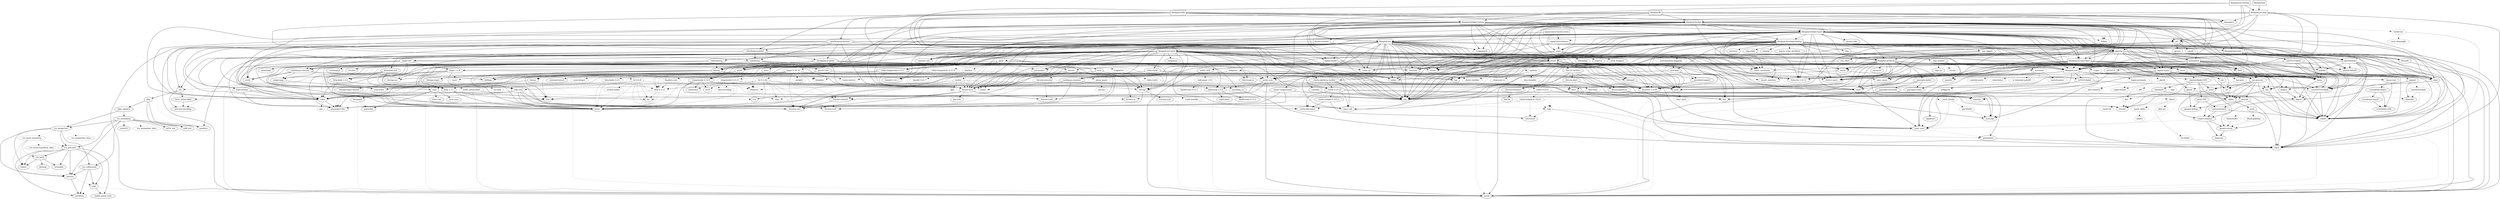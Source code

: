 digraph {
    0 [ label = "attest" shape = box]
    1 [ label = "signal-crypto" shape = box]
    2 [ label = "device-transfer" shape = box]
    3 [ label = "libsignal-keytrans" shape = box]
    4 [ label = "signal-media" shape = box]
    5 [ label = "libsignal-message-backup" shape = box]
    6 [ label = "libsignal-account-keys" shape = box]
    7 [ label = "libsignal-core" shape = box]
    8 [ label = "libsignal-protocol" shape = box]
    9 [ label = "usernames" shape = box]
    10 [ label = "poksho" shape = box]
    11 [ label = "zkgroup" shape = box]
    12 [ label = "zkcredential" shape = box]
    13 [ label = "libsignal-net" shape = box]
    14 [ label = "libsignal-net-infra" shape = box]
    15 [ label = "libsignal-ffi" shape = box]
    16 [ label = "libsignal-bridge" shape = box]
    17 [ label = "libsignal-bridge-types" shape = box]
    18 [ label = "signal-neon-futures" shape = box]
    19 [ label = "signal-neon-futures-tests" shape = box]
    20 [ label = "libsignal-bridge-testing" shape = box]
    21 [ label = "libsignal-jni" shape = box]
    22 [ label = "libsignal-jni-impl" shape = box]
    23 [ label = "libsignal-jni-testing" shape = box]
    24 [ label = "libsignal-node" shape = box]
    25 [ label = "asn1" ]
    26 [ label = "bitflags" ]
    27 [ label = "blake2" ]
    28 [ label = "boring" ]
    29 [ label = "chacha20poly1305" ]
    30 [ label = "chrono" ]
    31 [ label = "const-str" ]
    32 [ label = "hex" ]
    33 [ label = "libc" ]
    34 [ label = "libcrux-ml-kem" ]
    35 [ label = "log" ]
    36 [ label = "prost" ]
    37 [ label = "rand_core" ]
    38 [ label = "serde" ]
    39 [ label = "serde_json" ]
    40 [ label = "sha2" ]
    41 [ label = "snow" ]
    42 [ label = "static_assertions" ]
    43 [ label = "strum" ]
    44 [ label = "thiserror 2.0.12" ]
    45 [ label = "uuid" ]
    46 [ label = "x25519-dalek" ]
    47 [ label = "zerocopy" ]
    48 [ label = "aes" ]
    49 [ label = "cbc" ]
    50 [ label = "ctr" ]
    51 [ label = "ghash" ]
    52 [ label = "hmac" ]
    53 [ label = "sha1" ]
    54 [ label = "subtle" ]
    55 [ label = "curve25519-dalek" ]
    56 [ label = "ed25519-dalek" ]
    57 [ label = "futures-util" ]
    58 [ label = "mediasan-common" ]
    59 [ label = "mp4san" style = dashed]
    60 [ label = "webpsan" style = dashed]
    61 [ label = "arrayvec" ]
    62 [ label = "assert_matches" ]
    63 [ label = "async-compression" ]
    64 [ label = "clap" ]
    65 [ label = "clap-stdin" ]
    66 [ label = "derive_more" ]
    67 [ label = "env_logger" ]
    68 [ label = "futures" ]
    69 [ label = "hkdf" ]
    70 [ label = "intmap" ]
    71 [ label = "itertools" ]
    72 [ label = "macro_rules_attribute" ]
    73 [ label = "num_enum" ]
    74 [ label = "protobuf" ]
    75 [ label = "protobuf-json-mapping" style = dashed]
    76 [ label = "rand" ]
    77 [ label = "serde_with" ]
    78 [ label = "argon2" ]
    79 [ label = "partial-default" ]
    80 [ label = "aes-gcm-siv" ]
    81 [ label = "arrayref" ]
    82 [ label = "indexmap 2.9.0" ]
    83 [ label = "pqcrypto-kyber" ]
    84 [ label = "pqcrypto-traits" ]
    85 [ label = "rayon" ]
    86 [ label = "bincode" ]
    87 [ label = "cfg-if" ]
    88 [ label = "base64 0.22.1" ]
    89 [ label = "bytes" ]
    90 [ label = "either" ]
    91 [ label = "http 1.3.1" ]
    92 [ label = "nonzero_ext" ]
    93 [ label = "pin-project" ]
    94 [ label = "rustls 0.23.25" ]
    95 [ label = "rustls-platform-verifier" ]
    96 [ label = "scopeguard" ]
    97 [ label = "tokio" ]
    98 [ label = "tokio-boring" ]
    99 [ label = "tokio-stream" ]
    100 [ label = "tokio-tungstenite 0.23.1" ]
    101 [ label = "tungstenite 0.23.0" ]
    102 [ label = "url" ]
    103 [ label = "bitstream-io" ]
    104 [ label = "http-body-util" ]
    105 [ label = "hyper 1.6.0" ]
    106 [ label = "hyper-util" ]
    107 [ label = "once_cell" ]
    108 [ label = "rangemap" ]
    109 [ label = "tokio-socks" ]
    110 [ label = "tokio-util" ]
    111 [ label = "warp" style = dashed]
    112 [ label = "log-panics" ]
    113 [ label = "jni" ]
    114 [ label = "linkme" style = dashed]
    115 [ label = "neon" ]
    116 [ label = "atomic-take" ]
    117 [ label = "minidump" ]
    118 [ label = "minidump-processor" ]
    119 [ label = "minidump-unwind" ]
    120 [ label = "itoa" ]
    121 [ label = "digest" ]
    122 [ label = "boring-sys" ]
    123 [ label = "foreign-types" ]
    124 [ label = "aead" ]
    125 [ label = "chacha20" ]
    126 [ label = "cipher" ]
    127 [ label = "poly1305" ]
    128 [ label = "zeroize" ]
    129 [ label = "num-traits" ]
    130 [ label = "libcrux-intrinsics" ]
    131 [ label = "libcrux-platform" ]
    132 [ label = "libcrux-sha3" ]
    133 [ label = "getrandom" ]
    134 [ label = "memchr" ]
    135 [ label = "ryu" ]
    136 [ label = "aes-gcm" style = dashed]
    137 [ label = "sha1_smol" style = dashed]
    138 [ label = "opaque-debug" ]
    139 [ label = "polyval" ]
    140 [ label = "ed25519" ]
    141 [ label = "futures-channel" ]
    142 [ label = "futures-core" ]
    143 [ label = "futures-io" ]
    144 [ label = "futures-sink" ]
    145 [ label = "futures-task" ]
    146 [ label = "pin-project-lite" ]
    147 [ label = "pin-utils" ]
    148 [ label = "slab" style = dashed]
    149 [ label = "thiserror 1.0.69" ]
    150 [ label = "derive_builder" style = dashed]
    151 [ label = "downcast-rs" style = dashed]
    152 [ label = "dyn-clonable" style = dashed]
    153 [ label = "num-integer" style = dashed]
    154 [ label = "flate2" style = dashed]
    155 [ label = "clap_builder" ]
    156 [ label = "anstream" style = dashed]
    157 [ label = "anstyle" ]
    158 [ label = "env_filter" ]
    159 [ label = "jiff" style = dashed]
    160 [ label = "futures-executor" style = dashed]
    161 [ label = "protobuf-support" ]
    162 [ label = "rand_chacha" style = dashed]
    163 [ label = "indexmap 1.9.3" style = dashed]
    164 [ label = "time" ]
    165 [ label = "base64ct" ]
    166 [ label = "password-hash" style = dashed]
    167 [ label = "equivalent" ]
    168 [ label = "hashbrown 0.15.2" ]
    169 [ label = "pqcrypto-internals" ]
    170 [ label = "rayon-core" ]
    171 [ label = "fnv" ]
    172 [ label = "ring" style = dashed]
    173 [ label = "rustls-pki-types" ]
    174 [ label = "rustls-webpki 0.103.1" ]
    175 [ label = "mio" style = dashed]
    176 [ label = "byteorder" ]
    177 [ label = "data-encoding" style = dashed]
    178 [ label = "httparse" style = dashed]
    179 [ label = "utf-8" ]
    180 [ label = "form_urlencoded" ]
    181 [ label = "idna" ]
    182 [ label = "percent-encoding" ]
    183 [ label = "http-body 1.0.1" ]
    184 [ label = "h2 0.4.8" style = dashed]
    185 [ label = "httpdate" style = dashed]
    186 [ label = "smallvec" ]
    187 [ label = "want" style = dashed]
    188 [ label = "headers" style = dashed]
    189 [ label = "http 0.2.12" style = dashed]
    190 [ label = "hyper 0.14.32" style = dashed]
    191 [ label = "mime" style = dashed]
    192 [ label = "mime_guess" style = dashed]
    193 [ label = "multer" style = dashed]
    194 [ label = "rustls-pemfile" style = dashed]
    195 [ label = "scoped-tls" style = dashed]
    196 [ label = "serde_urlencoded" style = dashed]
    197 [ label = "tokio-rustls" style = dashed]
    198 [ label = "tokio-tungstenite 0.21.0" style = dashed]
    199 [ label = "tower-service" style = dashed]
    200 [ label = "tracing" ]
    201 [ label = "backtrace" style = dashed]
    202 [ label = "cesu8" ]
    203 [ label = "combine" ]
    204 [ label = "jni-sys" ]
    205 [ label = "libloading" ]
    206 [ label = "semver" ]
    207 [ label = "send_wrapper" ]
    208 [ label = "debugid" ]
    209 [ label = "encoding_rs" ]
    210 [ label = "memmap2" ]
    211 [ label = "minidump-common" ]
    212 [ label = "procfs-core" ]
    213 [ label = "range-map" ]
    214 [ label = "scroll" ]
    215 [ label = "breakpad-symbols" ]
    216 [ label = "block-buffer" style = dashed]
    217 [ label = "crypto-common" ]
    218 [ label = "foreign-types-shared" ]
    219 [ label = "generic-array" ]
    220 [ label = "inout" ]
    221 [ label = "universal-hash" ]
    222 [ label = "hax-lib" ]
    223 [ label = "pkcs8" style = dashed]
    224 [ label = "signature" ]
    225 [ label = "dyn-clone" style = dashed]
    226 [ label = "crc32fast" style = dashed]
    227 [ label = "libz-sys" style = dashed]
    228 [ label = "miniz_oxide" style = dashed]
    229 [ label = "clap_lex" ]
    230 [ label = "strsim" style = dashed]
    231 [ label = "anstyle-parse" style = dashed]
    232 [ label = "anstyle-query" style = dashed]
    233 [ label = "colorchoice" style = dashed]
    234 [ label = "is_terminal_polyfill" style = dashed]
    235 [ label = "utf8parse" style = dashed]
    236 [ label = "regex" style = dashed]
    237 [ label = "ppv-lite86" style = dashed]
    238 [ label = "hashbrown 0.12.3" style = dashed]
    239 [ label = "deranged" ]
    240 [ label = "num-conv" ]
    241 [ label = "powerfmt" ]
    242 [ label = "time-core" ]
    243 [ label = "crossbeam-deque" ]
    244 [ label = "crossbeam-utils" ]
    245 [ label = "untrusted" ]
    246 [ label = "idna_adapter" ]
    247 [ label = "utf8_iter" ]
    248 [ label = "atomic-waker" style = dashed]
    249 [ label = "try-lock" style = dashed]
    250 [ label = "base64 0.21.7" style = dashed]
    251 [ label = "headers-core" style = dashed]
    252 [ label = "h2 0.3.26" style = dashed]
    253 [ label = "http-body 0.4.6" style = dashed]
    254 [ label = "socket2" style = dashed]
    255 [ label = "unicase" style = dashed]
    256 [ label = "spin" style = dashed]
    257 [ label = "rustls 0.22.4" style = dashed]
    258 [ label = "tungstenite 0.21.0" style = dashed]
    259 [ label = "tracing-core" ]
    260 [ label = "rustc-demangle" style = dashed]
    261 [ label = "cachemap2" ]
    262 [ label = "circular" ]
    263 [ label = "nom" ]
    264 [ label = "typenum" ]
    265 [ label = "block-padding" style = dashed]
    266 [ label = "der" style = dashed]
    267 [ label = "spki" style = dashed]
    268 [ label = "adler2" style = dashed]
    269 [ label = "aho-corasick" style = dashed]
    270 [ label = "regex-automata" style = dashed]
    271 [ label = "regex-syntax" style = dashed]
    272 [ label = "crossbeam-epoch" ]
    273 [ label = "icu_normalizer" ]
    274 [ label = "icu_properties" ]
    275 [ label = "rustls-webpki 0.102.8" style = dashed]
    276 [ label = "minimal-lexical" ]
    277 [ label = "const-oid" style = dashed]
    278 [ label = "icu_collections" ]
    279 [ label = "icu_normalizer_data" style = dashed]
    280 [ label = "icu_provider" ]
    281 [ label = "utf16_iter" ]
    282 [ label = "write16" ]
    283 [ label = "zerovec" ]
    284 [ label = "icu_locid_transform" style = dashed]
    285 [ label = "icu_properties_data" style = dashed]
    286 [ label = "tinystr" ]
    287 [ label = "yoke" ]
    288 [ label = "zerofrom" ]
    289 [ label = "icu_locid" ]
    290 [ label = "stable_deref_trait" ]
    291 [ label = "writeable" ]
    292 [ label = "icu_locid_transform_data" style = dashed]
    293 [ label = "litemap" ]
    0 -> 25 [ ]
    0 -> 26 [ ]
    0 -> 27 [ ]
    0 -> 28 [ ]
    0 -> 29 [ ]
    0 -> 30 [ ]
    0 -> 31 [ ]
    0 -> 32 [ ]
    0 -> 33 [ ]
    0 -> 34 [ ]
    0 -> 35 [ ]
    0 -> 36 [ ]
    0 -> 37 [ ]
    0 -> 38 [ ]
    0 -> 39 [ ]
    0 -> 40 [ ]
    0 -> 41 [ ]
    0 -> 42 [ ]
    0 -> 43 [ ]
    0 -> 44 [ ]
    0 -> 45 [ ]
    0 -> 46 [ ]
    0 -> 47 [ ]
    1 -> 48 [ ]
    1 -> 49 [ ]
    1 -> 50 [ ]
    1 -> 51 [ ]
    1 -> 52 [ ]
    1 -> 53 [ ]
    1 -> 40 [ ]
    1 -> 54 [ ]
    1 -> 44 [ ]
    2 -> 28 [ ]
    2 -> 33 [ ]
    3 -> 55 [ ]
    3 -> 56 [ ]
    3 -> 52 [ ]
    3 -> 36 [ ]
    3 -> 40 [ ]
    4 -> 57 [ ]
    4 -> 58 [ ]
    4 -> 59 [ style = dotted]
    4 -> 44 [ ]
    4 -> 60 [ style = dotted]
    5 -> 48 [ ]
    5 -> 61 [ ]
    5 -> 62 [ ]
    5 -> 63 [ ]
    5 -> 49 [ ]
    5 -> 64 [ ]
    5 -> 65 [ ]
    5 -> 66 [ ]
    5 -> 67 [ ]
    5 -> 68 [ ]
    5 -> 32 [ ]
    5 -> 69 [ ]
    5 -> 52 [ ]
    5 -> 70 [ ]
    5 -> 71 [ ]
    5 -> 6 [ ]
    5 -> 7 [ ]
    5 -> 8 [ ]
    5 -> 35 [ ]
    5 -> 72 [ ]
    5 -> 58 [ ]
    5 -> 73 [ ]
    5 -> 74 [ ]
    5 -> 75 [ style = dotted]
    5 -> 76 [ style = dotted]
    5 -> 38 [ ]
    5 -> 39 [ style = dotted]
    5 -> 77 [ ]
    5 -> 40 [ ]
    5 -> 1 [ ]
    5 -> 42 [ ]
    5 -> 43 [ ]
    5 -> 54 [ ]
    5 -> 44 [ ]
    5 -> 9 [ ]
    5 -> 45 [ ]
    5 -> 12 [ ]
    5 -> 11 [ ]
    6 -> 78 [ ]
    6 -> 66 [ ]
    6 -> 69 [ ]
    6 -> 7 [ ]
    6 -> 79 [ ]
    6 -> 76 [ ]
    6 -> 37 [ ]
    6 -> 38 [ style = dotted]
    6 -> 40 [ ]
    6 -> 42 [ ]
    6 -> 44 [ ]
    7 -> 55 [ ]
    7 -> 66 [ ]
    7 -> 73 [ ]
    7 -> 76 [ ]
    7 -> 40 [ ]
    7 -> 54 [ ]
    7 -> 45 [ ]
    7 -> 46 [ ]
    8 -> 48 [ ]
    8 -> 80 [ ]
    8 -> 81 [ ]
    8 -> 62 [ ]
    8 -> 50 [ ]
    8 -> 66 [ ]
    8 -> 32 [ ]
    8 -> 69 [ ]
    8 -> 52 [ ]
    8 -> 82 [ ]
    8 -> 71 [ ]
    8 -> 7 [ ]
    8 -> 35 [ ]
    8 -> 73 [ ]
    8 -> 83 [ ]
    8 -> 84 [ ]
    8 -> 36 [ ]
    8 -> 76 [ ]
    8 -> 85 [ ]
    8 -> 38 [ ]
    8 -> 40 [ ]
    8 -> 1 [ ]
    8 -> 54 [ ]
    8 -> 44 [ ]
    8 -> 45 [ ]
    8 -> 47 [ ]
    9 -> 55 [ ]
    9 -> 69 [ ]
    9 -> 52 [ ]
    9 -> 35 [ ]
    9 -> 10 [ ]
    9 -> 36 [ ]
    9 -> 76 [ ]
    9 -> 40 [ ]
    9 -> 1 [ ]
    9 -> 54 [ ]
    9 -> 44 [ ]
    10 -> 55 [ ]
    10 -> 52 [ ]
    10 -> 40 [ ]
    11 -> 80 [ ]
    11 -> 86 [ ]
    11 -> 31 [ ]
    11 -> 55 [ ]
    11 -> 66 [ ]
    11 -> 32 [ ]
    11 -> 69 [ ]
    11 -> 6 [ ]
    11 -> 7 [ ]
    11 -> 73 [ ]
    11 -> 79 [ ]
    11 -> 10 [ ]
    11 -> 76 [ ]
    11 -> 85 [ ]
    11 -> 38 [ ]
    11 -> 40 [ ]
    11 -> 1 [ ]
    11 -> 54 [ ]
    11 -> 44 [ ]
    11 -> 45 [ ]
    11 -> 12 [ ]
    12 -> 87 [ ]
    12 -> 55 [ ]
    12 -> 79 [ ]
    12 -> 10 [ ]
    12 -> 85 [ style = dotted]
    12 -> 38 [ ]
    12 -> 40 [ ]
    12 -> 54 [ ]
    12 -> 44 [ ]
    13 -> 0 [ ]
    13 -> 88 [ ]
    13 -> 86 [ ]
    13 -> 89 [ ]
    13 -> 31 [ ]
    13 -> 66 [ ]
    13 -> 90 [ ]
    13 -> 57 [ ]
    13 -> 32 [ ]
    13 -> 52 [ ]
    13 -> 91 [ ]
    13 -> 71 [ ]
    13 -> 7 [ ]
    13 -> 3 [ ]
    13 -> 14 [ ]
    13 -> 8 [ ]
    13 -> 35 [ ]
    13 -> 92 [ ]
    13 -> 73 [ ]
    13 -> 93 [ ]
    13 -> 36 [ ]
    13 -> 76 [ ]
    13 -> 37 [ ]
    13 -> 94 [ ]
    13 -> 95 [ ]
    13 -> 96 [ ]
    13 -> 38 [ ]
    13 -> 39 [ ]
    13 -> 77 [ ]
    13 -> 40 [ ]
    13 -> 41 [ ]
    13 -> 42 [ ]
    13 -> 43 [ ]
    13 -> 44 [ ]
    13 -> 97 [ ]
    13 -> 98 [ ]
    13 -> 99 [ ]
    13 -> 100 [ ]
    13 -> 101 [ ]
    13 -> 102 [ ]
    13 -> 45 [ ]
    13 -> 47 [ ]
    13 -> 11 [ ]
    14 -> 0 [ ]
    14 -> 88 [ ]
    14 -> 103 [ ]
    14 -> 28 [ ]
    14 -> 89 [ ]
    14 -> 31 [ ]
    14 -> 66 [ ]
    14 -> 90 [ ]
    14 -> 57 [ ]
    14 -> 91 [ ]
    14 -> 104 [ ]
    14 -> 105 [ ]
    14 -> 106 [ ]
    14 -> 82 [ ]
    14 -> 71 [ ]
    14 -> 7 [ ]
    14 -> 35 [ ]
    14 -> 92 [ ]
    14 -> 107 [ ]
    14 -> 93 [ ]
    14 -> 36 [ ]
    14 -> 76 [ ]
    14 -> 37 [ ]
    14 -> 108 [ ]
    14 -> 94 [ ]
    14 -> 95 [ ]
    14 -> 41 [ ]
    14 -> 42 [ ]
    14 -> 43 [ ]
    14 -> 44 [ ]
    14 -> 97 [ ]
    14 -> 98 [ ]
    14 -> 109 [ ]
    14 -> 99 [ ]
    14 -> 100 [ ]
    14 -> 110 [ ]
    14 -> 101 [ ]
    14 -> 102 [ ]
    14 -> 111 [ style = dotted]
    15 -> 57 [ ]
    15 -> 32 [ ]
    15 -> 16 [ ]
    15 -> 7 [ ]
    15 -> 13 [ ]
    15 -> 8 [ ]
    15 -> 35 [ ]
    15 -> 112 [ ]
    15 -> 4 [ ]
    15 -> 47 [ ]
    16 -> 80 [ ]
    16 -> 0 [ ]
    16 -> 88 [ ]
    16 -> 86 [ ]
    16 -> 2 [ ]
    16 -> 57 [ ]
    16 -> 69 [ ]
    16 -> 52 [ ]
    16 -> 91 [ ]
    16 -> 71 [ ]
    16 -> 113 [ style = dotted]
    16 -> 6 [ ]
    16 -> 17 [ ]
    16 -> 7 [ ]
    16 -> 3 [ ]
    16 -> 5 [ ]
    16 -> 13 [ ]
    16 -> 8 [ ]
    16 -> 114 [ style = dotted]
    16 -> 35 [ ]
    16 -> 115 [ style = dotted]
    16 -> 92 [ ]
    16 -> 36 [ ]
    16 -> 76 [ ]
    16 -> 96 [ ]
    16 -> 40 [ ]
    16 -> 1 [ ]
    16 -> 4 [ style = dotted]
    16 -> 42 [ ]
    16 -> 43 [ ]
    16 -> 54 [ ]
    16 -> 97 [ ]
    16 -> 9 [ ]
    16 -> 45 [ ]
    16 -> 11 [ ]
    17 -> 80 [ ]
    17 -> 116 [ ]
    17 -> 0 [ ]
    17 -> 66 [ ]
    17 -> 2 [ ]
    17 -> 57 [ ]
    17 -> 52 [ ]
    17 -> 91 [ ]
    17 -> 71 [ ]
    17 -> 113 [ style = dotted]
    17 -> 6 [ ]
    17 -> 7 [ ]
    17 -> 5 [ ]
    17 -> 13 [ ]
    17 -> 8 [ ]
    17 -> 114 [ style = dotted]
    17 -> 35 [ ]
    17 -> 58 [ ]
    17 -> 115 [ style = dotted]
    17 -> 73 [ ]
    17 -> 107 [ ]
    17 -> 79 [ ]
    17 -> 85 [ ]
    17 -> 38 [ ]
    17 -> 40 [ ]
    17 -> 1 [ ]
    17 -> 4 [ style = dotted]
    17 -> 18 [ style = dotted]
    17 -> 42 [ ]
    17 -> 43 [ ]
    17 -> 54 [ ]
    17 -> 44 [ ]
    17 -> 97 [ ]
    17 -> 9 [ ]
    17 -> 45 [ ]
    17 -> 47 [ style = dotted]
    17 -> 11 [ ]
    18 -> 57 [ ]
    18 -> 115 [ ]
    19 -> 57 [ ]
    19 -> 115 [ ]
    19 -> 18 [ ]
    20 -> 0 [ ]
    20 -> 31 [ ]
    20 -> 57 [ ]
    20 -> 91 [ ]
    20 -> 113 [ style = dotted]
    20 -> 17 [ ]
    20 -> 7 [ ]
    20 -> 3 [ ]
    20 -> 5 [ ]
    20 -> 13 [ ]
    20 -> 8 [ ]
    20 -> 114 [ style = dotted]
    20 -> 115 [ style = dotted]
    20 -> 92 [ ]
    20 -> 36 [ ]
    20 -> 96 [ ]
    20 -> 39 [ ]
    20 -> 43 [ ]
    20 -> 97 [ ]
    20 -> 45 [ ]
    21 -> 22 [ ]
    22 -> 87 [ ]
    22 -> 113 [ ]
    22 -> 16 [ ]
    22 -> 7 [ ]
    22 -> 8 [ ]
    22 -> 35 [ ]
    22 -> 112 [ ]
    22 -> 1 [ ]
    23 -> 113 [ ]
    23 -> 20 [ ]
    23 -> 17 [ ]
    23 -> 22 [ ]
    23 -> 35 [ ]
    24 -> 68 [ ]
    24 -> 16 [ ]
    24 -> 20 [ ]
    24 -> 8 [ ]
    24 -> 35 [ ]
    24 -> 112 [ ]
    24 -> 117 [ ]
    24 -> 118 [ ]
    24 -> 119 [ ]
    24 -> 115 [ ]
    25 -> 120 [ ]
    27 -> 121 [ ]
    28 -> 26 [ ]
    28 -> 122 [ ]
    28 -> 123 [ ]
    28 -> 33 [ ]
    29 -> 124 [ ]
    29 -> 125 [ ]
    29 -> 126 [ ]
    29 -> 127 [ ]
    29 -> 128 [ ]
    30 -> 129 [ ]
    30 -> 38 [ style = dotted]
    32 -> 38 [ style = dotted]
    34 -> 130 [ ]
    34 -> 131 [ ]
    34 -> 132 [ ]
    34 -> 37 [ ]
    36 -> 89 [ ]
    37 -> 133 [ style = dotted]
    39 -> 82 [ style = dotted]
    39 -> 120 [ ]
    39 -> 134 [ ]
    39 -> 135 [ ]
    39 -> 38 [ ]
    40 -> 87 [ ]
    40 -> 121 [ ]
    41 -> 136 [ style = dotted]
    41 -> 27 [ style = dotted]
    41 -> 29 [ style = dotted]
    41 -> 55 [ style = dotted]
    41 -> 37 [ ]
    41 -> 40 [ style = dotted]
    41 -> 54 [ ]
    45 -> 38 [ style = dotted]
    45 -> 137 [ style = dotted]
    46 -> 55 [ ]
    46 -> 37 [ ]
    46 -> 38 [ style = dotted]
    46 -> 128 [ style = dotted]
    48 -> 87 [ ]
    48 -> 126 [ ]
    49 -> 126 [ ]
    50 -> 126 [ ]
    51 -> 138 [ ]
    51 -> 139 [ ]
    51 -> 128 [ style = dotted]
    52 -> 121 [ ]
    53 -> 87 [ ]
    53 -> 121 [ ]
    55 -> 87 [ ]
    55 -> 121 [ style = dotted]
    55 -> 38 [ style = dotted]
    55 -> 54 [ ]
    55 -> 128 [ style = dotted]
    56 -> 55 [ ]
    56 -> 140 [ ]
    56 -> 38 [ style = dotted]
    56 -> 40 [ ]
    56 -> 54 [ ]
    56 -> 128 [ style = dotted]
    57 -> 141 [ style = dotted]
    57 -> 142 [ ]
    57 -> 143 [ style = dotted]
    57 -> 144 [ style = dotted]
    57 -> 145 [ ]
    57 -> 134 [ style = dotted]
    57 -> 146 [ ]
    57 -> 147 [ ]
    57 -> 148 [ style = dotted]
    58 -> 89 [ ]
    58 -> 57 [ ]
    58 -> 149 [ ]
    59 -> 89 [ style = dashed]
    59 -> 150 [ style = dashed]
    59 -> 151 [ style = dashed]
    59 -> 152 [ style = dashed]
    59 -> 57 [ style = dashed]
    59 -> 35 [ style = dashed]
    59 -> 58 [ style = dashed]
    59 -> 149 [ style = dashed]
    60 -> 62 [ style = dashed]
    60 -> 26 [ style = dashed]
    60 -> 103 [ style = dashed]
    60 -> 89 [ style = dashed]
    60 -> 150 [ style = dashed]
    60 -> 35 [ style = dashed]
    60 -> 58 [ style = dashed]
    60 -> 153 [ style = dashed]
    60 -> 129 [ style = dashed]
    60 -> 149 [ style = dashed]
    63 -> 154 [ style = dotted]
    63 -> 142 [ ]
    63 -> 143 [ style = dotted]
    63 -> 134 [ ]
    63 -> 146 [ ]
    64 -> 155 [ ]
    65 -> 44 [ ]
    67 -> 156 [ style = dotted]
    67 -> 157 [ style = dotted]
    67 -> 158 [ ]
    67 -> 159 [ style = dotted]
    67 -> 35 [ ]
    68 -> 141 [ ]
    68 -> 142 [ ]
    68 -> 160 [ style = dotted]
    68 -> 143 [ ]
    68 -> 144 [ ]
    68 -> 145 [ ]
    68 -> 57 [ ]
    69 -> 52 [ ]
    71 -> 90 [ ]
    74 -> 107 [ ]
    74 -> 161 [ ]
    74 -> 149 [ ]
    75 -> 74 [ style = dashed]
    75 -> 161 [ style = dashed]
    75 -> 149 [ style = dashed]
    76 -> 162 [ style = dotted]
    76 -> 37 [ ]
    77 -> 88 [ style = dotted]
    77 -> 30 [ style = dotted]
    77 -> 32 [ style = dotted]
    77 -> 163 [ style = dotted]
    77 -> 82 [ style = dotted]
    77 -> 38 [ ]
    77 -> 39 [ style = dotted]
    77 -> 164 [ style = dotted]
    78 -> 165 [ ]
    78 -> 27 [ ]
    78 -> 166 [ style = dotted]
    78 -> 128 [ style = dotted]
    80 -> 124 [ ]
    80 -> 48 [ style = dotted]
    80 -> 126 [ ]
    80 -> 50 [ ]
    80 -> 139 [ ]
    80 -> 54 [ ]
    80 -> 128 [ ]
    82 -> 167 [ ]
    82 -> 168 [ ]
    82 -> 38 [ style = dotted]
    83 -> 33 [ ]
    83 -> 169 [ ]
    83 -> 84 [ ]
    85 -> 90 [ ]
    85 -> 170 [ ]
    86 -> 38 [ ]
    91 -> 89 [ ]
    91 -> 171 [ ]
    91 -> 120 [ ]
    94 -> 107 [ ]
    94 -> 172 [ style = dotted]
    94 -> 173 [ ]
    94 -> 174 [ ]
    94 -> 54 [ ]
    94 -> 128 [ ]
    95 -> 35 [ ]
    95 -> 107 [ ]
    95 -> 94 [ ]
    97 -> 89 [ style = dotted]
    97 -> 175 [ style = dotted]
    97 -> 146 [ ]
    98 -> 28 [ ]
    98 -> 122 [ ]
    98 -> 97 [ ]
    99 -> 142 [ ]
    99 -> 146 [ ]
    99 -> 97 [ ]
    100 -> 57 [ ]
    100 -> 35 [ ]
    100 -> 97 [ ]
    100 -> 101 [ ]
    101 -> 176 [ ]
    101 -> 89 [ ]
    101 -> 177 [ style = dotted]
    101 -> 91 [ style = dotted]
    101 -> 178 [ style = dotted]
    101 -> 35 [ ]
    101 -> 76 [ ]
    101 -> 53 [ style = dotted]
    101 -> 149 [ ]
    101 -> 102 [ style = dotted]
    101 -> 179 [ ]
    102 -> 180 [ ]
    102 -> 181 [ ]
    102 -> 182 [ ]
    104 -> 89 [ ]
    104 -> 142 [ ]
    104 -> 91 [ ]
    104 -> 183 [ ]
    104 -> 146 [ ]
    105 -> 89 [ ]
    105 -> 141 [ style = dotted]
    105 -> 57 [ style = dotted]
    105 -> 184 [ style = dotted]
    105 -> 91 [ ]
    105 -> 183 [ ]
    105 -> 178 [ style = dotted]
    105 -> 185 [ style = dotted]
    105 -> 120 [ style = dotted]
    105 -> 146 [ style = dotted]
    105 -> 186 [ style = dotted]
    105 -> 97 [ ]
    105 -> 187 [ style = dotted]
    106 -> 89 [ ]
    106 -> 57 [ ]
    106 -> 91 [ ]
    106 -> 183 [ ]
    106 -> 105 [ ]
    106 -> 146 [ ]
    106 -> 97 [ style = dotted]
    109 -> 90 [ ]
    109 -> 57 [ ]
    109 -> 149 [ ]
    109 -> 97 [ style = dotted]
    110 -> 89 [ ]
    110 -> 142 [ ]
    110 -> 144 [ ]
    110 -> 146 [ ]
    110 -> 97 [ ]
    111 -> 89 [ style = dashed]
    111 -> 141 [ style = dashed]
    111 -> 57 [ style = dashed]
    111 -> 188 [ style = dashed]
    111 -> 189 [ style = dashed]
    111 -> 190 [ style = dashed]
    111 -> 35 [ style = dashed]
    111 -> 191 [ style = dashed]
    111 -> 192 [ style = dashed]
    111 -> 193 [ style = dotted]
    111 -> 182 [ style = dashed]
    111 -> 93 [ style = dashed]
    111 -> 194 [ style = dotted]
    111 -> 195 [ style = dashed]
    111 -> 38 [ style = dashed]
    111 -> 39 [ style = dashed]
    111 -> 196 [ style = dashed]
    111 -> 97 [ style = dashed]
    111 -> 197 [ style = dotted]
    111 -> 198 [ style = dotted]
    111 -> 110 [ style = dashed]
    111 -> 199 [ style = dashed]
    111 -> 200 [ style = dashed]
    112 -> 201 [ style = dotted]
    112 -> 35 [ ]
    113 -> 202 [ ]
    113 -> 87 [ ]
    113 -> 203 [ ]
    113 -> 204 [ ]
    113 -> 35 [ ]
    113 -> 149 [ ]
    115 -> 205 [ ]
    115 -> 107 [ ]
    115 -> 206 [ ]
    115 -> 207 [ ]
    115 -> 186 [ ]
    117 -> 208 [ ]
    117 -> 209 [ ]
    117 -> 210 [ ]
    117 -> 211 [ ]
    117 -> 129 [ ]
    117 -> 212 [ ]
    117 -> 213 [ ]
    117 -> 214 [ ]
    117 -> 149 [ ]
    117 -> 164 [ ]
    117 -> 200 [ ]
    117 -> 45 [ ]
    118 -> 215 [ ]
    118 -> 208 [ ]
    118 -> 57 [ ]
    118 -> 117 [ ]
    118 -> 211 [ ]
    118 -> 119 [ ]
    118 -> 214 [ ]
    118 -> 38 [ ]
    118 -> 39 [ ]
    118 -> 149 [ ]
    118 -> 200 [ ]
    119 -> 215 [ ]
    119 -> 117 [ ]
    119 -> 211 [ ]
    119 -> 214 [ ]
    119 -> 200 [ ]
    121 -> 216 [ style = dotted]
    121 -> 217 [ ]
    121 -> 54 [ style = dotted]
    123 -> 218 [ ]
    124 -> 217 [ ]
    124 -> 219 [ ]
    125 -> 87 [ ]
    125 -> 126 [ ]
    126 -> 217 [ ]
    126 -> 220 [ ]
    126 -> 128 [ style = dotted]
    127 -> 138 [ ]
    127 -> 221 [ ]
    130 -> 222 [ ]
    131 -> 33 [ ]
    132 -> 130 [ ]
    132 -> 131 [ ]
    133 -> 87 [ ]
    136 -> 124 [ style = dashed]
    136 -> 48 [ style = dotted]
    136 -> 126 [ style = dashed]
    136 -> 50 [ style = dashed]
    136 -> 51 [ style = dashed]
    136 -> 54 [ style = dashed]
    139 -> 87 [ ]
    139 -> 138 [ ]
    139 -> 221 [ ]
    140 -> 223 [ style = dotted]
    140 -> 224 [ ]
    141 -> 142 [ ]
    141 -> 144 [ style = dotted]
    152 -> 225 [ style = dashed]
    153 -> 129 [ style = dashed]
    154 -> 226 [ style = dashed]
    154 -> 227 [ style = dotted]
    154 -> 228 [ style = dotted]
    155 -> 156 [ style = dotted]
    155 -> 157 [ ]
    155 -> 229 [ ]
    155 -> 230 [ style = dotted]
    156 -> 157 [ style = dashed]
    156 -> 231 [ style = dashed]
    156 -> 232 [ style = dotted]
    156 -> 233 [ style = dashed]
    156 -> 234 [ style = dashed]
    156 -> 235 [ style = dashed]
    158 -> 35 [ ]
    158 -> 236 [ style = dotted]
    159 -> 35 [ style = dotted]
    159 -> 38 [ style = dotted]
    160 -> 142 [ style = dashed]
    160 -> 145 [ style = dashed]
    160 -> 57 [ style = dashed]
    161 -> 149 [ ]
    162 -> 237 [ style = dashed]
    162 -> 37 [ style = dashed]
    163 -> 238 [ style = dashed]
    163 -> 38 [ style = dotted]
    164 -> 239 [ ]
    164 -> 120 [ style = dotted]
    164 -> 240 [ ]
    164 -> 241 [ ]
    164 -> 38 [ style = dotted]
    164 -> 242 [ ]
    166 -> 165 [ style = dashed]
    166 -> 37 [ style = dotted]
    166 -> 54 [ style = dashed]
    169 -> 133 [ ]
    169 -> 33 [ ]
    170 -> 243 [ ]
    170 -> 244 [ ]
    172 -> 87 [ style = dashed]
    172 -> 133 [ style = dashed]
    172 -> 245 [ style = dashed]
    174 -> 172 [ style = dotted]
    174 -> 173 [ ]
    174 -> 245 [ ]
    180 -> 182 [ ]
    181 -> 246 [ ]
    181 -> 186 [ ]
    181 -> 247 [ ]
    183 -> 89 [ ]
    183 -> 91 [ ]
    184 -> 248 [ style = dashed]
    184 -> 89 [ style = dashed]
    184 -> 171 [ style = dashed]
    184 -> 142 [ style = dashed]
    184 -> 144 [ style = dashed]
    184 -> 91 [ style = dashed]
    184 -> 82 [ style = dashed]
    184 -> 148 [ style = dashed]
    184 -> 97 [ style = dashed]
    184 -> 110 [ style = dashed]
    184 -> 200 [ style = dashed]
    187 -> 249 [ style = dashed]
    188 -> 250 [ style = dashed]
    188 -> 89 [ style = dashed]
    188 -> 251 [ style = dashed]
    188 -> 189 [ style = dashed]
    188 -> 185 [ style = dashed]
    188 -> 191 [ style = dashed]
    188 -> 53 [ style = dashed]
    189 -> 89 [ style = dashed]
    189 -> 171 [ style = dashed]
    189 -> 120 [ style = dashed]
    190 -> 89 [ style = dashed]
    190 -> 141 [ style = dashed]
    190 -> 142 [ style = dashed]
    190 -> 57 [ style = dashed]
    190 -> 252 [ style = dotted]
    190 -> 189 [ style = dashed]
    190 -> 253 [ style = dashed]
    190 -> 178 [ style = dashed]
    190 -> 185 [ style = dashed]
    190 -> 120 [ style = dashed]
    190 -> 146 [ style = dashed]
    190 -> 254 [ style = dotted]
    190 -> 97 [ style = dashed]
    190 -> 199 [ style = dashed]
    190 -> 200 [ style = dashed]
    190 -> 187 [ style = dashed]
    192 -> 191 [ style = dashed]
    192 -> 255 [ style = dashed]
    193 -> 89 [ style = dashed]
    193 -> 209 [ style = dashed]
    193 -> 57 [ style = dashed]
    193 -> 189 [ style = dashed]
    193 -> 178 [ style = dashed]
    193 -> 35 [ style = dashed]
    193 -> 134 [ style = dashed]
    193 -> 191 [ style = dashed]
    193 -> 256 [ style = dashed]
    194 -> 173 [ style = dashed]
    196 -> 180 [ style = dashed]
    196 -> 120 [ style = dashed]
    196 -> 135 [ style = dashed]
    196 -> 38 [ style = dashed]
    197 -> 257 [ style = dashed]
    197 -> 173 [ style = dashed]
    197 -> 97 [ style = dashed]
    198 -> 57 [ style = dashed]
    198 -> 35 [ style = dashed]
    198 -> 97 [ style = dashed]
    198 -> 258 [ style = dashed]
    200 -> 35 [ style = dotted]
    200 -> 146 [ ]
    200 -> 259 [ ]
    201 -> 87 [ style = dashed]
    201 -> 260 [ style = dashed]
    203 -> 89 [ style = dotted]
    203 -> 134 [ ]
    208 -> 45 [ ]
    209 -> 87 [ ]
    211 -> 26 [ ]
    211 -> 208 [ ]
    211 -> 129 [ ]
    211 -> 213 [ ]
    211 -> 214 [ ]
    212 -> 26 [ ]
    212 -> 32 [ ]
    213 -> 129 [ ]
    215 -> 261 [ ]
    215 -> 262 [ ]
    215 -> 208 [ ]
    215 -> 57 [ ]
    215 -> 211 [ ]
    215 -> 263 [ ]
    215 -> 213 [ ]
    215 -> 149 [ ]
    215 -> 200 [ ]
    216 -> 219 [ style = dashed]
    217 -> 219 [ ]
    217 -> 37 [ style = dotted]
    217 -> 264 [ ]
    219 -> 264 [ ]
    220 -> 265 [ style = dotted]
    220 -> 219 [ ]
    221 -> 217 [ ]
    221 -> 54 [ ]
    223 -> 266 [ style = dashed]
    223 -> 267 [ style = dashed]
    224 -> 37 [ style = dotted]
    226 -> 87 [ style = dashed]
    228 -> 268 [ style = dashed]
    231 -> 235 [ style = dotted]
    236 -> 269 [ style = dotted]
    236 -> 134 [ style = dotted]
    236 -> 270 [ style = dashed]
    236 -> 271 [ style = dashed]
    237 -> 47 [ style = dashed]
    239 -> 241 [ style = dotted]
    239 -> 38 [ style = dotted]
    243 -> 272 [ ]
    243 -> 244 [ ]
    246 -> 273 [ ]
    246 -> 274 [ ]
    251 -> 189 [ style = dashed]
    252 -> 89 [ style = dashed]
    252 -> 171 [ style = dashed]
    252 -> 142 [ style = dashed]
    252 -> 144 [ style = dashed]
    252 -> 57 [ style = dashed]
    252 -> 189 [ style = dashed]
    252 -> 82 [ style = dashed]
    252 -> 148 [ style = dashed]
    252 -> 97 [ style = dashed]
    252 -> 110 [ style = dashed]
    252 -> 200 [ style = dashed]
    253 -> 89 [ style = dashed]
    253 -> 189 [ style = dashed]
    253 -> 146 [ style = dashed]
    257 -> 35 [ style = dotted]
    257 -> 172 [ style = dotted]
    257 -> 173 [ style = dashed]
    257 -> 275 [ style = dashed]
    257 -> 54 [ style = dashed]
    257 -> 128 [ style = dashed]
    258 -> 176 [ style = dashed]
    258 -> 89 [ style = dashed]
    258 -> 177 [ style = dotted]
    258 -> 91 [ style = dotted]
    258 -> 178 [ style = dotted]
    258 -> 35 [ style = dashed]
    258 -> 76 [ style = dashed]
    258 -> 53 [ style = dotted]
    258 -> 149 [ style = dashed]
    258 -> 102 [ style = dotted]
    258 -> 179 [ style = dashed]
    259 -> 107 [ style = dotted]
    263 -> 134 [ ]
    263 -> 276 [ ]
    265 -> 219 [ style = dashed]
    266 -> 277 [ style = dotted]
    266 -> 128 [ style = dotted]
    267 -> 165 [ style = dotted]
    267 -> 266 [ style = dashed]
    269 -> 134 [ style = dotted]
    270 -> 269 [ style = dotted]
    270 -> 134 [ style = dotted]
    270 -> 271 [ style = dotted]
    272 -> 244 [ ]
    273 -> 278 [ ]
    273 -> 279 [ style = dotted]
    273 -> 274 [ ]
    273 -> 280 [ ]
    273 -> 186 [ ]
    273 -> 281 [ ]
    273 -> 247 [ ]
    273 -> 282 [ ]
    273 -> 283 [ ]
    274 -> 278 [ ]
    274 -> 284 [ style = dotted]
    274 -> 285 [ style = dotted]
    274 -> 280 [ ]
    274 -> 286 [ ]
    274 -> 283 [ ]
    275 -> 172 [ style = dotted]
    275 -> 173 [ style = dashed]
    275 -> 245 [ style = dashed]
    278 -> 287 [ ]
    278 -> 288 [ ]
    278 -> 283 [ ]
    280 -> 289 [ ]
    280 -> 290 [ ]
    280 -> 286 [ ]
    280 -> 291 [ ]
    280 -> 287 [ ]
    280 -> 288 [ ]
    280 -> 283 [ ]
    283 -> 287 [ style = dotted]
    283 -> 288 [ ]
    284 -> 289 [ style = dashed]
    284 -> 292 [ style = dotted]
    284 -> 280 [ style = dashed]
    284 -> 286 [ style = dashed]
    284 -> 283 [ style = dashed]
    286 -> 283 [ style = dotted]
    287 -> 38 [ style = dotted]
    287 -> 290 [ ]
    287 -> 288 [ style = dotted]
    289 -> 293 [ ]
    289 -> 286 [ ]
    289 -> 291 [ ]
    289 -> 283 [ style = dotted]
}

